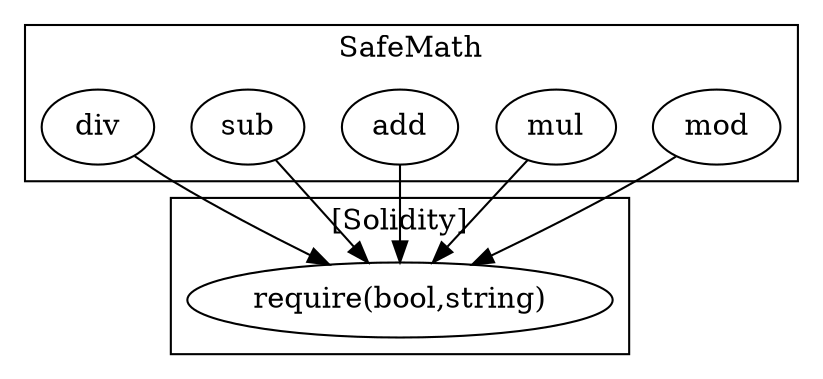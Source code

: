 strict digraph {
subgraph cluster_199_SafeMath {
label = "SafeMath"
"199_mod" [label="mod"]
"199_mul" [label="mul"]
"199_add" [label="add"]
"199_sub" [label="sub"]
"199_div" [label="div"]
}subgraph cluster_solidity {
label = "[Solidity]"
"require(bool,string)" 
"199_add" -> "require(bool,string)"
"199_div" -> "require(bool,string)"
"199_sub" -> "require(bool,string)"
"199_mod" -> "require(bool,string)"
"199_mul" -> "require(bool,string)"
}
}